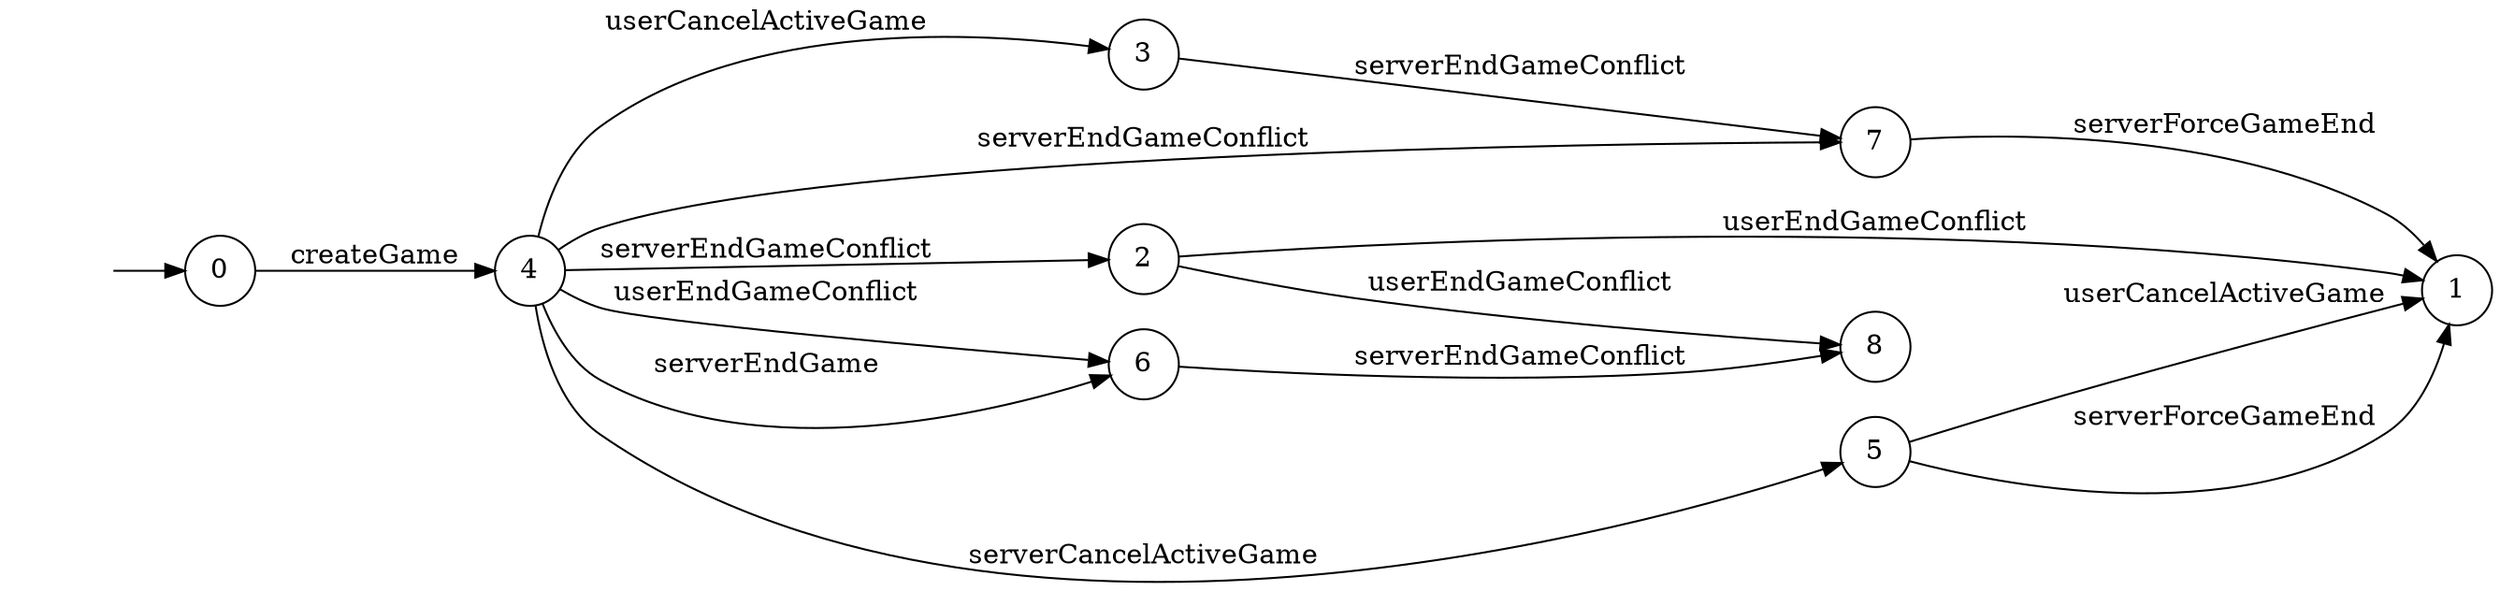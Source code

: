 digraph "./InvConPlus/Dapp-Automata-data/result/model/0xeb6f4ec38a347110941e86e691c2ca03e271df3b/GameChannel/FSM-7" {
	graph [rankdir=LR]
	"" [label="" shape=plaintext]
	7 [label=7 shape=circle]
	0 [label=0 shape=circle]
	2 [label=2 shape=circle]
	6 [label=6 shape=circle]
	4 [label=4 shape=circle]
	8 [label=8 shape=circle]
	3 [label=3 shape=circle]
	1 [label=1 shape=circle]
	5 [label=5 shape=circle]
	"" -> 0 [label=""]
	0 -> 4 [label=createGame]
	6 -> 8 [label=serverEndGameConflict]
	7 -> 1 [label=serverForceGameEnd]
	2 -> 1 [label=userEndGameConflict]
	2 -> 8 [label=userEndGameConflict]
	3 -> 7 [label=serverEndGameConflict]
	4 -> 6 [label=serverEndGame]
	4 -> 3 [label=userCancelActiveGame]
	4 -> 5 [label=serverCancelActiveGame]
	4 -> 6 [label=userEndGameConflict]
	4 -> 7 [label=serverEndGameConflict]
	4 -> 2 [label=serverEndGameConflict]
	5 -> 1 [label=userCancelActiveGame]
	5 -> 1 [label=serverForceGameEnd]
}
